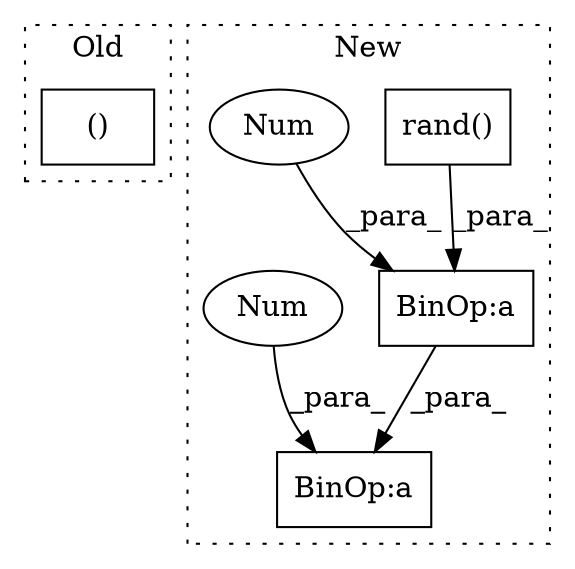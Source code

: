 digraph G {
subgraph cluster0 {
1 [label="()" a="54" s="1524" l="117" shape="box"];
label = "Old";
style="dotted";
}
subgraph cluster1 {
2 [label="rand()" a="75" s="3752" l="16" shape="box"];
3 [label="BinOp:a" a="82" s="3768" l="3" shape="box"];
4 [label="Num" a="76" s="3771" l="1" shape="ellipse"];
5 [label="BinOp:a" a="82" s="3754" l="21" shape="box"];
6 [label="Num" a="76" s="3775" l="1" shape="ellipse"];
label = "New";
style="dotted";
}
2 -> 3 [label="_para_"];
3 -> 5 [label="_para_"];
4 -> 3 [label="_para_"];
6 -> 5 [label="_para_"];
}